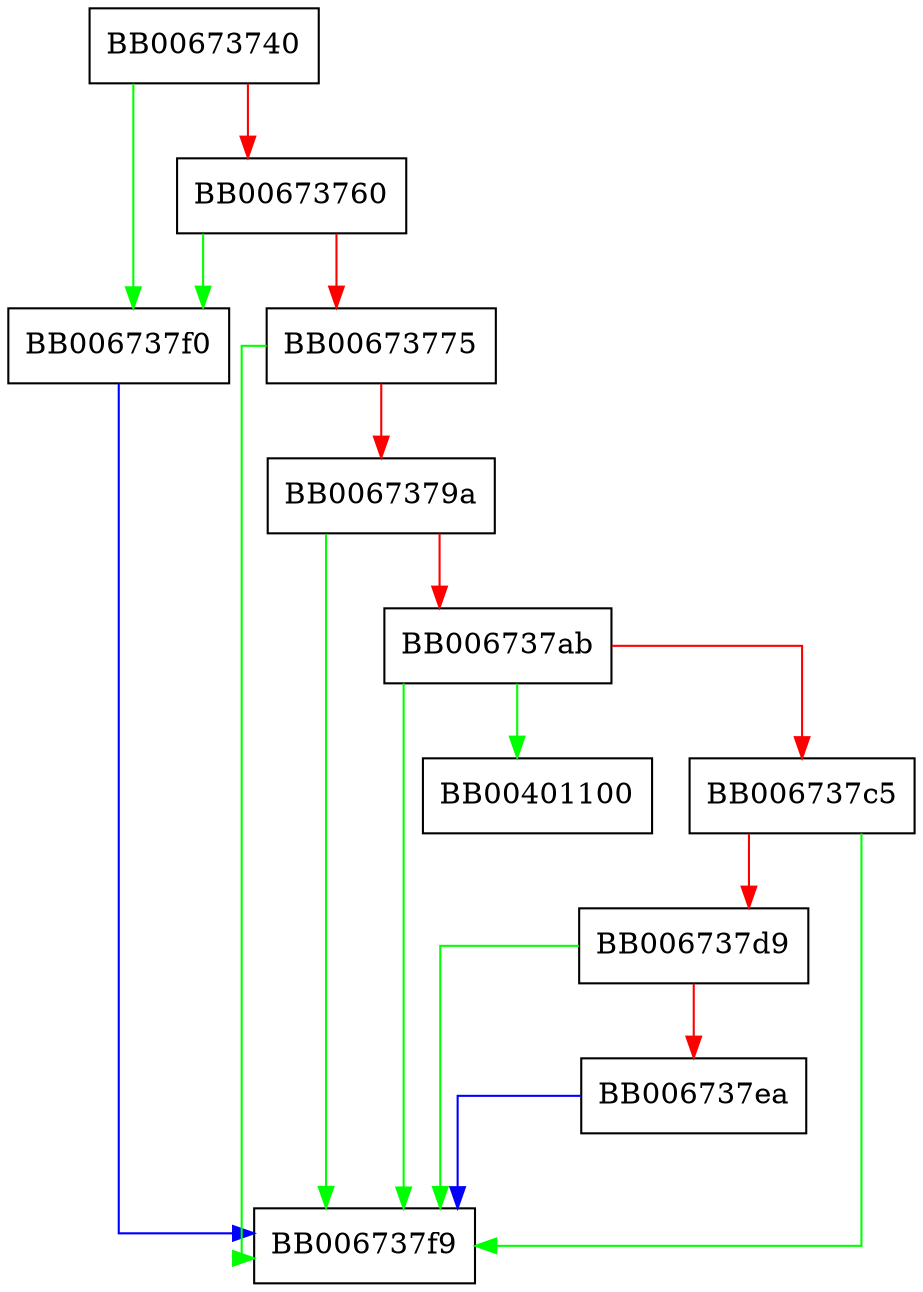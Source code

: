 digraph X509_issuer_and_serial_hash {
  node [shape="box"];
  graph [splines=ortho];
  BB00673740 -> BB006737f0 [color="green"];
  BB00673740 -> BB00673760 [color="red"];
  BB00673760 -> BB006737f0 [color="green"];
  BB00673760 -> BB00673775 [color="red"];
  BB00673775 -> BB006737f9 [color="green"];
  BB00673775 -> BB0067379a [color="red"];
  BB0067379a -> BB006737f9 [color="green"];
  BB0067379a -> BB006737ab [color="red"];
  BB006737ab -> BB00401100 [color="green"];
  BB006737ab -> BB006737f9 [color="green"];
  BB006737ab -> BB006737c5 [color="red"];
  BB006737c5 -> BB006737f9 [color="green"];
  BB006737c5 -> BB006737d9 [color="red"];
  BB006737d9 -> BB006737f9 [color="green"];
  BB006737d9 -> BB006737ea [color="red"];
  BB006737ea -> BB006737f9 [color="blue"];
  BB006737f0 -> BB006737f9 [color="blue"];
}